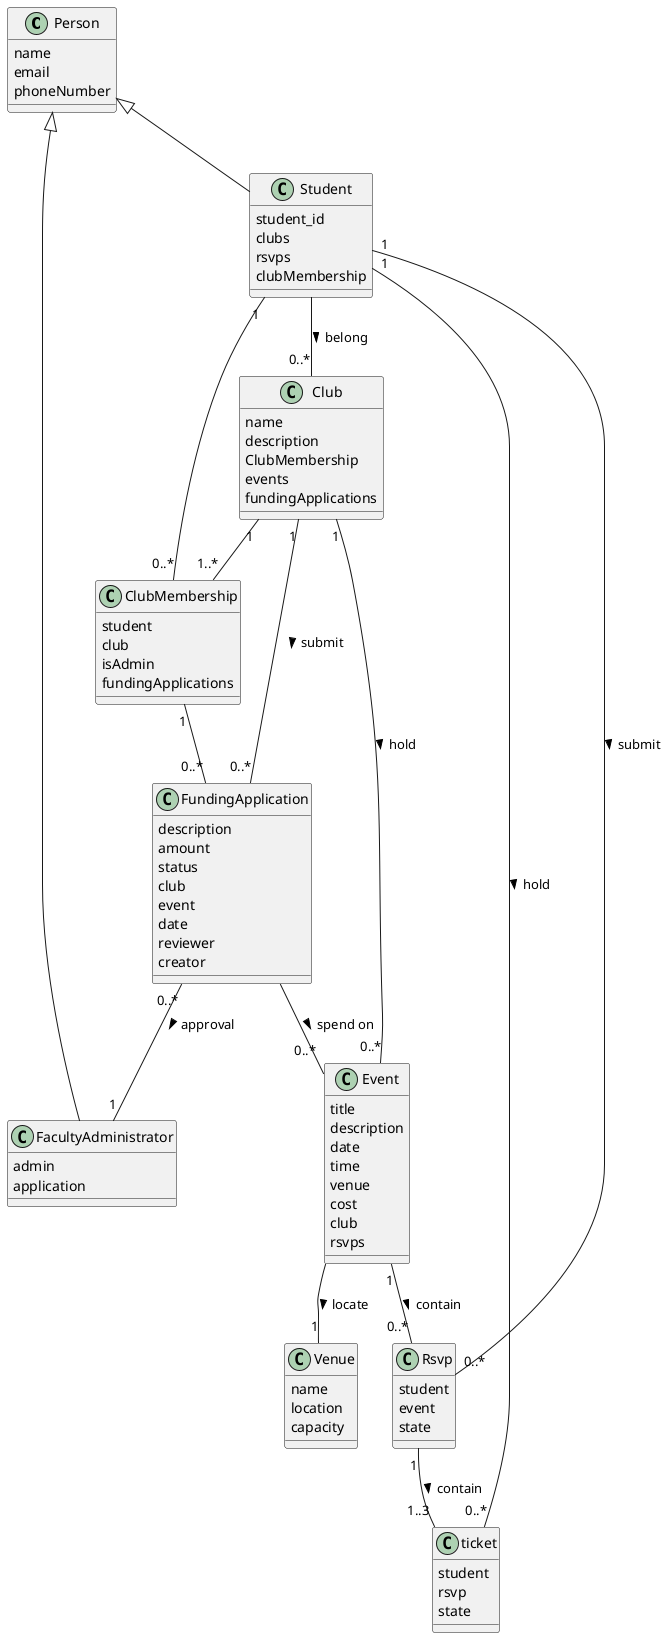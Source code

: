 @startuml 123
class Person{
    name
    email
    phoneNumber
}

class Student{
    student_id
    clubs
    rsvps
    clubMembership
}

class ClubMembership{
    student
    club
    isAdmin
    fundingApplications
}


class FacultyAdministrator{
    admin
    application
}

class Club{
    name
    description
    ClubMembership
    events
    fundingApplications
}

class Venue{
    name
    location
    capacity
}

class Event{
    title
    description
    date
    time
    venue
    cost
    club
    rsvps
}

class FundingApplication{
    description
    amount
    status
    club
    event
    date
    reviewer
    creator
}

class Rsvp{
    student
    event
    state
}

class ticket{
    student
    rsvp
    state
}
Person <|-- Student
Person <|-- FacultyAdministrator
Student  -- "0..*" Club : belong >
FundingApplication "0..*"--"1" FacultyAdministrator: approval >
Club "1" -- "0..*" Event : hold >
Event  -- "1" Venue : locate >
Student "1" -- "0..*" Rsvp : submit >
Event "1" -- "0..*" Rsvp : contain >
Club "1"--"0..*" FundingApplication : submit >
FundingApplication  -- "0..*" Event : spend on >
Rsvp "1"--"1..3" ticket : contain >
Student "1" -- "0..*" ticket: hold >
Club "1" -- "1..*" ClubMembership
Student "1"--"0..*" ClubMembership
ClubMembership "1" -- "0..*" FundingApplication
@enduml